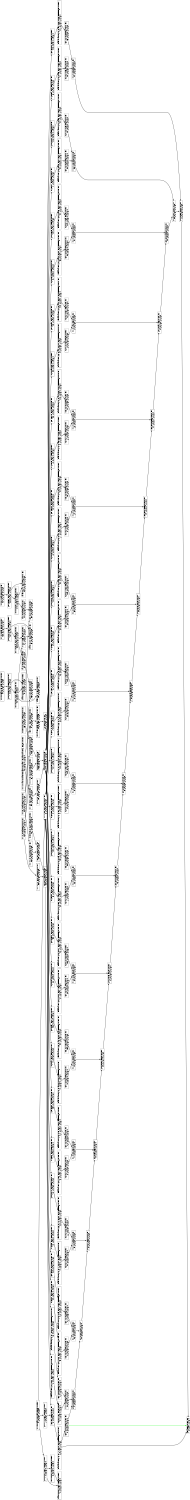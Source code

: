 digraph Region_18 {
	graph [ nslimit = "1000.0",
	orientation = landscape,
		center = true,
	page = "8.5,11",
	compound=true,
	size = "10,7.5" ] ;
"Op_0" [ fontname = "Helvetica" shape = box, label = " phi tmp_cse_var_6.0396 BB=for.body32,
0, ASAP=-1, ALAP=-1"]
"Op_1" [ fontname = "Helvetica" shape = box, label = " add add241  C=0x1BB=for.body32,
1, ASAP=-1, ALAP=-1"]
"Op_2" [ fontname = "Helvetica" shape = box, label = " select .add241  C=0x0BB=for.body32,
2, ASAP=-1, ALAP=-1"]
"Op_3" [ fontname = "Helvetica" shape = box, label = " icmp cmp242  C=0x30BB=for.body32,
3, ASAP=-1, ALAP=-1"]
"Op_4" [ fontname = "Helvetica" shape = box, label = " ashr shr45  C=0x3BB=for.body32,
4, ASAP=-1, ALAP=-1"]
"Op_5" [ fontname = "Helvetica" shape = box, label = " add add46 BB=for.body32,
5, ASAP=-1, ALAP=-1"]
"Op_6" [ fontname = "Helvetica" shape = box, label = " getelementptr arrayidx47  C=0x0 C=0xffffffffBB=for.body32,
6, ASAP=-1, ALAP=-1"]
"Op_7" [ fontname = "Helvetica" shape = box, label = " store  BB=for.body32,
7, ASAP=-1, ALAP=-1"]
"Op_8" [ fontname = "Helvetica" shape = box, label = " load manupa2 BB=for.body32,
8, ASAP=-1, ALAP=-1"]
"Op_9" [ fontname = "Helvetica" shape = box, label = " add add53 BB=for.body32,
9, ASAP=-1, ALAP=-1"]
"Op_10" [ fontname = "Helvetica" shape = box, label = " add add65 BB=for.body32,
10, ASAP=-1, ALAP=-1"]
"Op_11" [ fontname = "Helvetica" shape = box, label = " add add77 BB=for.body32,
11, ASAP=-1, ALAP=-1"]
"Op_12" [ fontname = "Helvetica" shape = box, label = " add add89 BB=for.body32,
12, ASAP=-1, ALAP=-1"]
"Op_13" [ fontname = "Helvetica" shape = box, label = " add add101 BB=for.body32,
13, ASAP=-1, ALAP=-1"]
"Op_14" [ fontname = "Helvetica" shape = box, label = " add add113 BB=for.body32,
14, ASAP=-1, ALAP=-1"]
"Op_15" [ fontname = "Helvetica" shape = box, label = " add add125 BB=for.body32,
15, ASAP=-1, ALAP=-1"]
"Op_16" [ fontname = "Helvetica" shape = box, label = " add add137 BB=for.body32,
16, ASAP=-1, ALAP=-1"]
"Op_17" [ fontname = "Helvetica" shape = box, label = " add add149 BB=for.body32,
17, ASAP=-1, ALAP=-1"]
"Op_18" [ fontname = "Helvetica" shape = box, label = " add add161 BB=for.body32,
18, ASAP=-1, ALAP=-1"]
"Op_19" [ fontname = "Helvetica" shape = box, label = " add add173 BB=for.body32,
19, ASAP=-1, ALAP=-1"]
"Op_20" [ fontname = "Helvetica" shape = box, label = " add add185 BB=for.body32,
20, ASAP=-1, ALAP=-1"]
"Op_21" [ fontname = "Helvetica" shape = box, label = " add add197 BB=for.body32,
21, ASAP=-1, ALAP=-1"]
"Op_22" [ fontname = "Helvetica" shape = box, label = " add add209 BB=for.body32,
22, ASAP=-1, ALAP=-1"]
"Op_23" [ fontname = "Helvetica" shape = box, label = " add add221 BB=for.body32,
23, ASAP=-1, ALAP=-1"]
"Op_24" [ fontname = "Helvetica" shape = box, label = " add add233 BB=for.body32,
24, ASAP=-1, ALAP=-1"]
"Op_34" [ fontname = "Helvetica" shape = box, label = " or add205  C=0xdBB=for.body32,
34, ASAP=-1, ALAP=-1"]
"Op_25" [ fontname = "Helvetica" shape = box, label = " shl mul33  C=0x4BB=for.body32,
25, ASAP=-1, ALAP=-1"]
"Op_26" [ fontname = "Helvetica" shape = box, label = " or add229  C=0xfBB=for.body32,
26, ASAP=-1, ALAP=-1"]
"Op_27" [ fontname = "Helvetica" shape = box, label = " getelementptr arrayidx230  C=0x0 C=0xffffffffBB=for.body32,
27, ASAP=-1, ALAP=-1"]
"Op_28" [ fontname = "Helvetica" shape = box, label = " load manupa34 BB=for.body32,
28, ASAP=-1, ALAP=-1"]
"Op_29" [ fontname = "Helvetica" shape = box, label = " mul mul232 BB=for.body32,
29, ASAP=-1, ALAP=-1"]
"Op_30" [ fontname = "Helvetica" shape = box, label = " or add217  C=0xeBB=for.body32,
30, ASAP=-1, ALAP=-1"]
"Op_31" [ fontname = "Helvetica" shape = box, label = " getelementptr arrayidx218  C=0x0 C=0xffffffffBB=for.body32,
31, ASAP=-1, ALAP=-1"]
"Op_32" [ fontname = "Helvetica" shape = box, label = " load manupa32 BB=for.body32,
32, ASAP=-1, ALAP=-1"]
"Op_33" [ fontname = "Helvetica" shape = box, label = " mul mul220 BB=for.body32,
33, ASAP=-1, ALAP=-1"]
"Op_58" [ fontname = "Helvetica" shape = box, label = " or add133  C=0x7BB=for.body32,
58, ASAP=-1, ALAP=-1"]
"Op_59" [ fontname = "Helvetica" shape = box, label = " getelementptr arrayidx134  C=0x0 C=0xffffffffBB=for.body32,
59, ASAP=-1, ALAP=-1"]
"Op_60" [ fontname = "Helvetica" shape = box, label = " load manupa18 BB=for.body32,
60, ASAP=-1, ALAP=-1"]
"Op_35" [ fontname = "Helvetica" shape = box, label = " getelementptr arrayidx206  C=0x0 C=0xffffffffBB=for.body32,
35, ASAP=-1, ALAP=-1"]
"Op_36" [ fontname = "Helvetica" shape = box, label = " load manupa30 BB=for.body32,
36, ASAP=-1, ALAP=-1"]
"Op_37" [ fontname = "Helvetica" shape = box, label = " mul mul208 BB=for.body32,
37, ASAP=-1, ALAP=-1"]
"Op_38" [ fontname = "Helvetica" shape = box, label = " or add193  C=0xcBB=for.body32,
38, ASAP=-1, ALAP=-1"]
"Op_39" [ fontname = "Helvetica" shape = box, label = " getelementptr arrayidx194  C=0x0 C=0xffffffffBB=for.body32,
39, ASAP=-1, ALAP=-1"]
"Op_40" [ fontname = "Helvetica" shape = box, label = " load manupa28 BB=for.body32,
40, ASAP=-1, ALAP=-1"]
"Op_41" [ fontname = "Helvetica" shape = box, label = " mul mul196 BB=for.body32,
41, ASAP=-1, ALAP=-1"]
"Op_42" [ fontname = "Helvetica" shape = box, label = " or add181  C=0xbBB=for.body32,
42, ASAP=-1, ALAP=-1"]
"Op_43" [ fontname = "Helvetica" shape = box, label = " getelementptr arrayidx182  C=0x0 C=0xffffffffBB=for.body32,
43, ASAP=-1, ALAP=-1"]
"Op_44" [ fontname = "Helvetica" shape = box, label = " load manupa26 BB=for.body32,
44, ASAP=-1, ALAP=-1"]
"Op_45" [ fontname = "Helvetica" shape = box, label = " mul mul184 BB=for.body32,
45, ASAP=-1, ALAP=-1"]
"Op_46" [ fontname = "Helvetica" shape = box, label = " or add169  C=0xaBB=for.body32,
46, ASAP=-1, ALAP=-1"]
"Op_47" [ fontname = "Helvetica" shape = box, label = " getelementptr arrayidx170  C=0x0 C=0xffffffffBB=for.body32,
47, ASAP=-1, ALAP=-1"]
"Op_48" [ fontname = "Helvetica" shape = box, label = " load manupa24 BB=for.body32,
48, ASAP=-1, ALAP=-1"]
"Op_49" [ fontname = "Helvetica" shape = box, label = " mul mul172 BB=for.body32,
49, ASAP=-1, ALAP=-1"]
"Op_50" [ fontname = "Helvetica" shape = box, label = " or add157  C=0x9BB=for.body32,
50, ASAP=-1, ALAP=-1"]
"Op_51" [ fontname = "Helvetica" shape = box, label = " getelementptr arrayidx158  C=0x0 C=0xffffffffBB=for.body32,
51, ASAP=-1, ALAP=-1"]
"Op_52" [ fontname = "Helvetica" shape = box, label = " load manupa22 BB=for.body32,
52, ASAP=-1, ALAP=-1"]
"Op_53" [ fontname = "Helvetica" shape = box, label = " mul mul160 BB=for.body32,
53, ASAP=-1, ALAP=-1"]
"Op_54" [ fontname = "Helvetica" shape = box, label = " or add145  C=0x8BB=for.body32,
54, ASAP=-1, ALAP=-1"]
"Op_55" [ fontname = "Helvetica" shape = box, label = " getelementptr arrayidx146  C=0x0 C=0xffffffffBB=for.body32,
55, ASAP=-1, ALAP=-1"]
"Op_56" [ fontname = "Helvetica" shape = box, label = " load manupa20 BB=for.body32,
56, ASAP=-1, ALAP=-1"]
"Op_57" [ fontname = "Helvetica" shape = box, label = " mul mul148 BB=for.body32,
57, ASAP=-1, ALAP=-1"]
"Op_115" [ fontname = "Helvetica" shape = box, label = " add add178  C=0xbBB=for.body32,
115, ASAP=-1, ALAP=-1"]
"Op_116" [ fontname = "Helvetica" shape = box, label = " getelementptr arrayidx179  C=0x0 C=0xffffffffBB=for.body32,
116, ASAP=-1, ALAP=-1"]
"Op_117" [ fontname = "Helvetica" shape = box, label = " load manupa25 BB=for.body32,
117, ASAP=-1, ALAP=-1"]
"Op_118" [ fontname = "Helvetica" shape = box, label = " add add166  C=0xaBB=for.body32,
118, ASAP=-1, ALAP=-1"]
"Op_119" [ fontname = "Helvetica" shape = box, label = " getelementptr arrayidx167  C=0x0 C=0xffffffffBB=for.body32,
119, ASAP=-1, ALAP=-1"]
"Op_61" [ fontname = "Helvetica" shape = box, label = " mul mul136 BB=for.body32,
61, ASAP=-1, ALAP=-1"]
"Op_62" [ fontname = "Helvetica" shape = box, label = " or add121  C=0x6BB=for.body32,
62, ASAP=-1, ALAP=-1"]
"Op_63" [ fontname = "Helvetica" shape = box, label = " getelementptr arrayidx122  C=0x0 C=0xffffffffBB=for.body32,
63, ASAP=-1, ALAP=-1"]
"Op_64" [ fontname = "Helvetica" shape = box, label = " load manupa16 BB=for.body32,
64, ASAP=-1, ALAP=-1"]
"Op_65" [ fontname = "Helvetica" shape = box, label = " mul mul124 BB=for.body32,
65, ASAP=-1, ALAP=-1"]
"Op_66" [ fontname = "Helvetica" shape = box, label = " or add109  C=0x5BB=for.body32,
66, ASAP=-1, ALAP=-1"]
"Op_67" [ fontname = "Helvetica" shape = box, label = " getelementptr arrayidx110  C=0x0 C=0xffffffffBB=for.body32,
67, ASAP=-1, ALAP=-1"]
"Op_68" [ fontname = "Helvetica" shape = box, label = " load manupa14 BB=for.body32,
68, ASAP=-1, ALAP=-1"]
"Op_69" [ fontname = "Helvetica" shape = box, label = " mul mul112 BB=for.body32,
69, ASAP=-1, ALAP=-1"]
"Op_70" [ fontname = "Helvetica" shape = box, label = " or add97  C=0x4BB=for.body32,
70, ASAP=-1, ALAP=-1"]
"Op_71" [ fontname = "Helvetica" shape = box, label = " getelementptr arrayidx98  C=0x0 C=0xffffffffBB=for.body32,
71, ASAP=-1, ALAP=-1"]
"Op_72" [ fontname = "Helvetica" shape = box, label = " load manupa12 BB=for.body32,
72, ASAP=-1, ALAP=-1"]
"Op_73" [ fontname = "Helvetica" shape = box, label = " mul mul100 BB=for.body32,
73, ASAP=-1, ALAP=-1"]
"Op_74" [ fontname = "Helvetica" shape = box, label = " or add85  C=0x3BB=for.body32,
74, ASAP=-1, ALAP=-1"]
"Op_75" [ fontname = "Helvetica" shape = box, label = " getelementptr arrayidx86  C=0x0 C=0xffffffffBB=for.body32,
75, ASAP=-1, ALAP=-1"]
"Op_76" [ fontname = "Helvetica" shape = box, label = " load manupa10 BB=for.body32,
76, ASAP=-1, ALAP=-1"]
"Op_77" [ fontname = "Helvetica" shape = box, label = " mul mul88 BB=for.body32,
77, ASAP=-1, ALAP=-1"]
"Op_78" [ fontname = "Helvetica" shape = box, label = " or add73  C=0x2BB=for.body32,
78, ASAP=-1, ALAP=-1"]
"Op_79" [ fontname = "Helvetica" shape = box, label = " getelementptr arrayidx74  C=0x0 C=0xffffffffBB=for.body32,
79, ASAP=-1, ALAP=-1"]
"Op_80" [ fontname = "Helvetica" shape = box, label = " load manupa8 BB=for.body32,
80, ASAP=-1, ALAP=-1"]
"Op_81" [ fontname = "Helvetica" shape = box, label = " mul mul76 BB=for.body32,
81, ASAP=-1, ALAP=-1"]
"Op_82" [ fontname = "Helvetica" shape = box, label = " or add61  C=0x1BB=for.body32,
82, ASAP=-1, ALAP=-1"]
"Op_83" [ fontname = "Helvetica" shape = box, label = " getelementptr arrayidx62  C=0x0 C=0xffffffffBB=for.body32,
83, ASAP=-1, ALAP=-1"]
"Op_84" [ fontname = "Helvetica" shape = box, label = " load manupa6 BB=for.body32,
84, ASAP=-1, ALAP=-1"]
"Op_85" [ fontname = "Helvetica" shape = box, label = " mul mul64 BB=for.body32,
85, ASAP=-1, ALAP=-1"]
"Op_86" [ fontname = "Helvetica" shape = box, label = " getelementptr arrayidx50  C=0x0 C=0xffffffffBB=for.body32,
86, ASAP=-1, ALAP=-1"]
"Op_87" [ fontname = "Helvetica" shape = box, label = " load manupa4 BB=for.body32,
87, ASAP=-1, ALAP=-1"]
"Op_88" [ fontname = "Helvetica" shape = box, label = " mul mul52 BB=for.body32,
88, ASAP=-1, ALAP=-1"]
"Op_89" [ fontname = "Helvetica" shape = box, label = " phi tmp_cse_var_5.0395 BB=for.body32,
89, ASAP=-1, ALAP=-1"]
"Op_90" [ fontname = "Helvetica" shape = box, label = " add add256  C=0x1BB=for.body32,
90, ASAP=-1, ALAP=-1"]
"Op_91" [ fontname = "Helvetica" shape = box, label = " select .add256  C=0x0BB=for.body32,
91, ASAP=-1, ALAP=-1"]
"Op_92" [ fontname = "Helvetica" shape = box, label = " icmp cmp257  C=0xf0BB=for.body32,
92, ASAP=-1, ALAP=-1"]
"Op_93" [ fontname = "Helvetica" shape = box, label = " select .i_48.1  C=0x0BB=for.body32,
93, ASAP=-1, ALAP=-1"]
"Op_94" [ fontname = "Helvetica" shape = box, label = " or manupa35 BB=for.body32,
94, ASAP=-1, ALAP=-1"]
"Op_95" [ fontname = "Helvetica" shape = box, label = " select .c48.1  C=0x0BB=for.body32,
95, ASAP=-1, ALAP=-1"]
"Op_96" [ fontname = "Helvetica" shape = box, label = " phi w_inner_h_fused_oc_fused_rh_fused_rw_outer_fused.0394 BB=for.body32,
96, ASAP=-1, ALAP=-1"]
"Op_97" [ fontname = "Helvetica" shape = box, label = " add inc264  C=0x1BB=for.body32,
97, ASAP=-1, ALAP=-1"]
"Op_98" [ fontname = "Helvetica" shape = box, label = " icmp exitcond398  C=0x2c10BB=for.body32,
98, ASAP=-1, ALAP=-1"]
"Op_99" [ fontname = "Helvetica" shape = box, label = " br  BB=for.body32,
99, ASAP=-1, ALAP=-1"]
"Op_100" [ fontname = "Helvetica" shape = box, label = " shl and  C=0x4BB=for.body32,
100, ASAP=-1, ALAP=-1"]
"Op_101" [ fontname = "Helvetica" shape = box, label = " and mul37  C=0x70BB=for.body32,
101, ASAP=-1, ALAP=-1"]
"Op_102" [ fontname = "Helvetica" shape = box, label = " add add39 BB=for.body32,
102, ASAP=-1, ALAP=-1"]
"Op_103" [ fontname = "Helvetica" shape = box, label = " add add226  C=0xfBB=for.body32,
103, ASAP=-1, ALAP=-1"]
"Op_104" [ fontname = "Helvetica" shape = box, label = " getelementptr arrayidx227  C=0x0 C=0xffffffffBB=for.body32,
104, ASAP=-1, ALAP=-1"]
"Op_105" [ fontname = "Helvetica" shape = box, label = " load manupa33 BB=for.body32,
105, ASAP=-1, ALAP=-1"]
"Op_106" [ fontname = "Helvetica" shape = box, label = " add add214  C=0xeBB=for.body32,
106, ASAP=-1, ALAP=-1"]
"Op_107" [ fontname = "Helvetica" shape = box, label = " getelementptr arrayidx215  C=0x0 C=0xffffffffBB=for.body32,
107, ASAP=-1, ALAP=-1"]
"Op_108" [ fontname = "Helvetica" shape = box, label = " load manupa31 BB=for.body32,
108, ASAP=-1, ALAP=-1"]
"Op_109" [ fontname = "Helvetica" shape = box, label = " add add202  C=0xdBB=for.body32,
109, ASAP=-1, ALAP=-1"]
"Op_110" [ fontname = "Helvetica" shape = box, label = " getelementptr arrayidx203  C=0x0 C=0xffffffffBB=for.body32,
110, ASAP=-1, ALAP=-1"]
"Op_111" [ fontname = "Helvetica" shape = box, label = " load manupa29 BB=for.body32,
111, ASAP=-1, ALAP=-1"]
"Op_112" [ fontname = "Helvetica" shape = box, label = " add add190  C=0xcBB=for.body32,
112, ASAP=-1, ALAP=-1"]
"Op_113" [ fontname = "Helvetica" shape = box, label = " getelementptr arrayidx191  C=0x0 C=0xffffffffBB=for.body32,
113, ASAP=-1, ALAP=-1"]
"Op_114" [ fontname = "Helvetica" shape = box, label = " load manupa27 BB=for.body32,
114, ASAP=-1, ALAP=-1"]
"Op_120" [ fontname = "Helvetica" shape = box, label = " load manupa23 BB=for.body32,
120, ASAP=-1, ALAP=-1"]
"Op_121" [ fontname = "Helvetica" shape = box, label = " add add154  C=0x9BB=for.body32,
121, ASAP=-1, ALAP=-1"]
"Op_122" [ fontname = "Helvetica" shape = box, label = " getelementptr arrayidx155  C=0x0 C=0xffffffffBB=for.body32,
122, ASAP=-1, ALAP=-1"]
"Op_123" [ fontname = "Helvetica" shape = box, label = " load manupa21 BB=for.body32,
123, ASAP=-1, ALAP=-1"]
"Op_124" [ fontname = "Helvetica" shape = box, label = " add add142  C=0x8BB=for.body32,
124, ASAP=-1, ALAP=-1"]
"Op_125" [ fontname = "Helvetica" shape = box, label = " getelementptr arrayidx143  C=0x0 C=0xffffffffBB=for.body32,
125, ASAP=-1, ALAP=-1"]
"Op_126" [ fontname = "Helvetica" shape = box, label = " load manupa19 BB=for.body32,
126, ASAP=-1, ALAP=-1"]
"Op_127" [ fontname = "Helvetica" shape = box, label = " add add130  C=0x7BB=for.body32,
127, ASAP=-1, ALAP=-1"]
"Op_128" [ fontname = "Helvetica" shape = box, label = " getelementptr arrayidx131  C=0x0 C=0xffffffffBB=for.body32,
128, ASAP=-1, ALAP=-1"]
"Op_129" [ fontname = "Helvetica" shape = box, label = " load manupa17 BB=for.body32,
129, ASAP=-1, ALAP=-1"]
"Op_130" [ fontname = "Helvetica" shape = box, label = " add add118  C=0x6BB=for.body32,
130, ASAP=-1, ALAP=-1"]
"Op_131" [ fontname = "Helvetica" shape = box, label = " getelementptr arrayidx119  C=0x0 C=0xffffffffBB=for.body32,
131, ASAP=-1, ALAP=-1"]
"Op_132" [ fontname = "Helvetica" shape = box, label = " load manupa15 BB=for.body32,
132, ASAP=-1, ALAP=-1"]
"Op_133" [ fontname = "Helvetica" shape = box, label = " add add106  C=0x5BB=for.body32,
133, ASAP=-1, ALAP=-1"]
"Op_134" [ fontname = "Helvetica" shape = box, label = " getelementptr arrayidx107  C=0x0 C=0xffffffffBB=for.body32,
134, ASAP=-1, ALAP=-1"]
"Op_135" [ fontname = "Helvetica" shape = box, label = " load manupa13 BB=for.body32,
135, ASAP=-1, ALAP=-1"]
"Op_136" [ fontname = "Helvetica" shape = box, label = " add add94  C=0x4BB=for.body32,
136, ASAP=-1, ALAP=-1"]
"Op_137" [ fontname = "Helvetica" shape = box, label = " getelementptr arrayidx95  C=0x0 C=0xffffffffBB=for.body32,
137, ASAP=-1, ALAP=-1"]
"Op_138" [ fontname = "Helvetica" shape = box, label = " load manupa11 BB=for.body32,
138, ASAP=-1, ALAP=-1"]
"Op_139" [ fontname = "Helvetica" shape = box, label = " add add82  C=0x3BB=for.body32,
139, ASAP=-1, ALAP=-1"]
"Op_140" [ fontname = "Helvetica" shape = box, label = " getelementptr arrayidx83  C=0x0 C=0xffffffffBB=for.body32,
140, ASAP=-1, ALAP=-1"]
"Op_141" [ fontname = "Helvetica" shape = box, label = " load manupa9 BB=for.body32,
141, ASAP=-1, ALAP=-1"]
"Op_142" [ fontname = "Helvetica" shape = box, label = " add add70  C=0x2BB=for.body32,
142, ASAP=-1, ALAP=-1"]
"Op_143" [ fontname = "Helvetica" shape = box, label = " getelementptr arrayidx71  C=0x0 C=0xffffffffBB=for.body32,
143, ASAP=-1, ALAP=-1"]
"Op_144" [ fontname = "Helvetica" shape = box, label = " load manupa7 BB=for.body32,
144, ASAP=-1, ALAP=-1"]
"Op_145" [ fontname = "Helvetica" shape = box, label = " add add58  C=0x1BB=for.body32,
145, ASAP=-1, ALAP=-1"]
"Op_146" [ fontname = "Helvetica" shape = box, label = " getelementptr arrayidx59  C=0x0 C=0xffffffffBB=for.body32,
146, ASAP=-1, ALAP=-1"]
"Op_147" [ fontname = "Helvetica" shape = box, label = " load manupa5 BB=for.body32,
147, ASAP=-1, ALAP=-1"]
"Op_148" [ fontname = "Helvetica" shape = box, label = " getelementptr arrayidx48  C=0x0 C=0xffffffffBB=for.body32,
148, ASAP=-1, ALAP=-1"]
"Op_149" [ fontname = "Helvetica" shape = box, label = " load manupa3 BB=for.body32,
149, ASAP=-1, ALAP=-1"]
"Op_150" [ fontname = "Helvetica" shape = box, label = " phi i_48.0393 BB=for.body32,
150, ASAP=-1, ALAP=-1"]
"Op_151" [ fontname = "Helvetica" shape = box, label = " add i_48.1 BB=for.body32,
151, ASAP=-1, ALAP=-1"]
"Op_152" [ fontname = "Helvetica" shape = box, label = " mul mul40  C=0x468BB=for.body32,
152, ASAP=-1, ALAP=-1"]
"Op_153" [ fontname = "Helvetica" shape = box, label = " add add44 BB=for.body32,
153, ASAP=-1, ALAP=-1"]
"Op_154" [ fontname = "Helvetica" shape = box, label = " mul mul34  C=0x13bBB=for.body32,
154, ASAP=-1, ALAP=-1"]
"Op_155" [ fontname = "Helvetica" shape = box, label = " add add38 BB=for.body32,
155, ASAP=-1, ALAP=-1"]
"Op_156" [ fontname = "Helvetica" shape = box, label = " phi c48.0392 BB=for.body32,
156, ASAP=-1, ALAP=-1"]
"Op_157" [ fontname = "Helvetica" shape = box, label = " add add248  C=0x1BB=for.body32,
157, ASAP=-1, ALAP=-1"]
"Op_158" [ fontname = "Helvetica" shape = box, label = " icmp cmp249  C=0x30BB=for.body32,
158, ASAP=-1, ALAP=-1"]
"Op_159" [ fontname = "Helvetica" shape = box, label = " zext inc252 BB=for.body32,
159, ASAP=-1, ALAP=-1"]
"Op_160" [ fontname = "Helvetica" shape = box, label = " phi i_240.0391 BB=for.body32,
160, ASAP=-1, ALAP=-1"]
"Op_161" [ fontname = "Helvetica" shape = box, label = " add i_240.1 BB=for.body32,
161, ASAP=-1, ALAP=-1"]
"Op_162" [ fontname = "Helvetica" shape = box, label = " mul mul43  C=0x6BB=for.body32,
162, ASAP=-1, ALAP=-1"]
"Op_163" [ fontname = "Helvetica" shape = box, label = " add add42 BB=for.body32,
163, ASAP=-1, ALAP=-1"]
"Op_164" [ fontname = "Helvetica" shape = box, label = " OutLoopLOAD C=0x-1BB=for.body32,
164, ASAP=-1, ALAP=-1"]
"Op_165" [ fontname = "Helvetica" shape = box, label = " add add36 BB=for.body32,
165, ASAP=-1, ALAP=-1"]
"Op_166" [ fontname = "Helvetica" shape = box, label = " OutLoopLOAD C=0x-1BB=for.body32,
166, ASAP=-1, ALAP=-1"]
"Op_167" [ fontname = "Helvetica" shape = box, label = " phi c240.0390 BB=for.body32,
167, ASAP=-1, ALAP=-1"]
"Op_168" [ fontname = "Helvetica" shape = box, label = " add add236  C=0x1BB=for.body32,
168, ASAP=-1, ALAP=-1"]
"Op_169" [ fontname = "Helvetica" shape = box, label = " select c240.1  C=0x0BB=for.body32,
169, ASAP=-1, ALAP=-1"]
"Op_170" [ fontname = "Helvetica" shape = box, label = " icmp cmp237  C=0xf0BB=for.body32,
170, ASAP=-1, ALAP=-1"]
"Op_171" [ fontname = "Helvetica" shape = box, label = " zext inc239 BB=for.body32,
171, ASAP=-1, ALAP=-1"]
"Op_0" -> "Op_1" [style = bold, color = black];
"Op_0" -> "Op_4" [style = bold, color = black];
"Op_0" -> "Op_25" [style = bold, color = black];
"Op_1" -> "Op_2" [style = bold, color = black];
"Op_1" -> "Op_3" [style = bold, color = black];
"Op_3" -> "Op_2" [style = bold, color = black];
"Op_4" -> "Op_5" [style = bold, color = black];
"Op_5" -> "Op_6" [style = bold, color = black];
"Op_6" -> "Op_7" [style = bold, color = black];
"Op_6" -> "Op_8" [style = bold, color = black];
"Op_8" -> "Op_9" [style = bold, color = black];
"Op_8" -> "Op_7"[style = bold, color = green];
"Op_9" -> "Op_10" [style = bold, color = black];
"Op_10" -> "Op_11" [style = bold, color = black];
"Op_11" -> "Op_12" [style = bold, color = black];
"Op_12" -> "Op_13" [style = bold, color = black];
"Op_13" -> "Op_14" [style = bold, color = black];
"Op_14" -> "Op_15" [style = bold, color = black];
"Op_15" -> "Op_16" [style = bold, color = black];
"Op_16" -> "Op_17" [style = bold, color = black];
"Op_17" -> "Op_18" [style = bold, color = black];
"Op_18" -> "Op_19" [style = bold, color = black];
"Op_19" -> "Op_20" [style = bold, color = black];
"Op_20" -> "Op_21" [style = bold, color = black];
"Op_21" -> "Op_22" [style = bold, color = black];
"Op_22" -> "Op_23" [style = bold, color = black];
"Op_23" -> "Op_24" [style = bold, color = black];
"Op_24" -> "Op_7" [style = bold, color = black];
"Op_25" -> "Op_26" [style = bold, color = black];
"Op_25" -> "Op_30" [style = bold, color = black];
"Op_25" -> "Op_34" [style = bold, color = black];
"Op_25" -> "Op_38" [style = bold, color = black];
"Op_25" -> "Op_42" [style = bold, color = black];
"Op_25" -> "Op_46" [style = bold, color = black];
"Op_25" -> "Op_50" [style = bold, color = black];
"Op_25" -> "Op_54" [style = bold, color = black];
"Op_25" -> "Op_58" [style = bold, color = black];
"Op_25" -> "Op_62" [style = bold, color = black];
"Op_25" -> "Op_66" [style = bold, color = black];
"Op_25" -> "Op_70" [style = bold, color = black];
"Op_25" -> "Op_74" [style = bold, color = black];
"Op_25" -> "Op_78" [style = bold, color = black];
"Op_25" -> "Op_82" [style = bold, color = black];
"Op_25" -> "Op_86" [style = bold, color = black];
"Op_26" -> "Op_27" [style = bold, color = black];
"Op_27" -> "Op_28" [style = bold, color = black];
"Op_28" -> "Op_29" [style = bold, color = black];
"Op_29" -> "Op_24" [style = bold, color = black];
"Op_30" -> "Op_31" [style = bold, color = black];
"Op_31" -> "Op_32" [style = bold, color = black];
"Op_32" -> "Op_33" [style = bold, color = black];
"Op_33" -> "Op_23" [style = bold, color = black];
"Op_34" -> "Op_35" [style = bold, color = black];
"Op_35" -> "Op_36" [style = bold, color = black];
"Op_36" -> "Op_37" [style = bold, color = black];
"Op_37" -> "Op_22" [style = bold, color = black];
"Op_38" -> "Op_39" [style = bold, color = black];
"Op_39" -> "Op_40" [style = bold, color = black];
"Op_40" -> "Op_41" [style = bold, color = black];
"Op_41" -> "Op_21" [style = bold, color = black];
"Op_42" -> "Op_43" [style = bold, color = black];
"Op_43" -> "Op_44" [style = bold, color = black];
"Op_44" -> "Op_45" [style = bold, color = black];
"Op_45" -> "Op_20" [style = bold, color = black];
"Op_46" -> "Op_47" [style = bold, color = black];
"Op_47" -> "Op_48" [style = bold, color = black];
"Op_48" -> "Op_49" [style = bold, color = black];
"Op_49" -> "Op_19" [style = bold, color = black];
"Op_50" -> "Op_51" [style = bold, color = black];
"Op_51" -> "Op_52" [style = bold, color = black];
"Op_52" -> "Op_53" [style = bold, color = black];
"Op_53" -> "Op_18" [style = bold, color = black];
"Op_54" -> "Op_55" [style = bold, color = black];
"Op_55" -> "Op_56" [style = bold, color = black];
"Op_56" -> "Op_57" [style = bold, color = black];
"Op_57" -> "Op_17" [style = bold, color = black];
"Op_58" -> "Op_59" [style = bold, color = black];
"Op_59" -> "Op_60" [style = bold, color = black];
"Op_60" -> "Op_61" [style = bold, color = black];
"Op_61" -> "Op_16" [style = bold, color = black];
"Op_62" -> "Op_63" [style = bold, color = black];
"Op_63" -> "Op_64" [style = bold, color = black];
"Op_64" -> "Op_65" [style = bold, color = black];
"Op_65" -> "Op_15" [style = bold, color = black];
"Op_66" -> "Op_67" [style = bold, color = black];
"Op_67" -> "Op_68" [style = bold, color = black];
"Op_68" -> "Op_69" [style = bold, color = black];
"Op_69" -> "Op_14" [style = bold, color = black];
"Op_70" -> "Op_71" [style = bold, color = black];
"Op_71" -> "Op_72" [style = bold, color = black];
"Op_72" -> "Op_73" [style = bold, color = black];
"Op_73" -> "Op_13" [style = bold, color = black];
"Op_74" -> "Op_75" [style = bold, color = black];
"Op_75" -> "Op_76" [style = bold, color = black];
"Op_76" -> "Op_77" [style = bold, color = black];
"Op_77" -> "Op_12" [style = bold, color = black];
"Op_78" -> "Op_79" [style = bold, color = black];
"Op_79" -> "Op_80" [style = bold, color = black];
"Op_80" -> "Op_81" [style = bold, color = black];
"Op_81" -> "Op_11" [style = bold, color = black];
"Op_82" -> "Op_83" [style = bold, color = black];
"Op_83" -> "Op_84" [style = bold, color = black];
"Op_84" -> "Op_85" [style = bold, color = black];
"Op_85" -> "Op_10" [style = bold, color = black];
"Op_86" -> "Op_87" [style = bold, color = black];
"Op_87" -> "Op_88" [style = bold, color = black];
"Op_88" -> "Op_9" [style = bold, color = black];
"Op_89" -> "Op_90" [style = bold, color = black];
"Op_90" -> "Op_91" [style = bold, color = black];
"Op_90" -> "Op_92" [style = bold, color = black];
"Op_92" -> "Op_91" [style = bold, color = black];
"Op_92" -> "Op_93" [style = bold, color = black];
"Op_92" -> "Op_94" [style = bold, color = black];
"Op_94" -> "Op_95" [style = bold, color = black];
"Op_96" -> "Op_97" [style = bold, color = black];
"Op_96" -> "Op_100" [style = bold, color = black];
"Op_97" -> "Op_98" [style = bold, color = black];
"Op_98" -> "Op_99" [style = bold, color = black];
"Op_100" -> "Op_101" [style = bold, color = black];
"Op_101" -> "Op_102" [style = bold, color = black];
"Op_102" -> "Op_103" [style = bold, color = black];
"Op_102" -> "Op_106" [style = bold, color = black];
"Op_102" -> "Op_109" [style = bold, color = black];
"Op_102" -> "Op_112" [style = bold, color = black];
"Op_102" -> "Op_115" [style = bold, color = black];
"Op_102" -> "Op_118" [style = bold, color = black];
"Op_102" -> "Op_121" [style = bold, color = black];
"Op_102" -> "Op_124" [style = bold, color = black];
"Op_102" -> "Op_127" [style = bold, color = black];
"Op_102" -> "Op_130" [style = bold, color = black];
"Op_102" -> "Op_133" [style = bold, color = black];
"Op_102" -> "Op_136" [style = bold, color = black];
"Op_102" -> "Op_139" [style = bold, color = black];
"Op_102" -> "Op_142" [style = bold, color = black];
"Op_102" -> "Op_145" [style = bold, color = black];
"Op_102" -> "Op_148" [style = bold, color = black];
"Op_103" -> "Op_104" [style = bold, color = black];
"Op_104" -> "Op_105" [style = bold, color = black];
"Op_105" -> "Op_29" [style = bold, color = black];
"Op_106" -> "Op_107" [style = bold, color = black];
"Op_107" -> "Op_108" [style = bold, color = black];
"Op_108" -> "Op_33" [style = bold, color = black];
"Op_109" -> "Op_110" [style = bold, color = black];
"Op_110" -> "Op_111" [style = bold, color = black];
"Op_111" -> "Op_37" [style = bold, color = black];
"Op_112" -> "Op_113" [style = bold, color = black];
"Op_113" -> "Op_114" [style = bold, color = black];
"Op_114" -> "Op_41" [style = bold, color = black];
"Op_115" -> "Op_116" [style = bold, color = black];
"Op_116" -> "Op_117" [style = bold, color = black];
"Op_117" -> "Op_45" [style = bold, color = black];
"Op_118" -> "Op_119" [style = bold, color = black];
"Op_119" -> "Op_120" [style = bold, color = black];
"Op_120" -> "Op_49" [style = bold, color = black];
"Op_121" -> "Op_122" [style = bold, color = black];
"Op_122" -> "Op_123" [style = bold, color = black];
"Op_123" -> "Op_53" [style = bold, color = black];
"Op_124" -> "Op_125" [style = bold, color = black];
"Op_125" -> "Op_126" [style = bold, color = black];
"Op_126" -> "Op_57" [style = bold, color = black];
"Op_127" -> "Op_128" [style = bold, color = black];
"Op_128" -> "Op_129" [style = bold, color = black];
"Op_129" -> "Op_61" [style = bold, color = black];
"Op_130" -> "Op_131" [style = bold, color = black];
"Op_131" -> "Op_132" [style = bold, color = black];
"Op_132" -> "Op_65" [style = bold, color = black];
"Op_133" -> "Op_134" [style = bold, color = black];
"Op_134" -> "Op_135" [style = bold, color = black];
"Op_135" -> "Op_69" [style = bold, color = black];
"Op_136" -> "Op_137" [style = bold, color = black];
"Op_137" -> "Op_138" [style = bold, color = black];
"Op_138" -> "Op_73" [style = bold, color = black];
"Op_139" -> "Op_140" [style = bold, color = black];
"Op_140" -> "Op_141" [style = bold, color = black];
"Op_141" -> "Op_77" [style = bold, color = black];
"Op_142" -> "Op_143" [style = bold, color = black];
"Op_143" -> "Op_144" [style = bold, color = black];
"Op_144" -> "Op_81" [style = bold, color = black];
"Op_145" -> "Op_146" [style = bold, color = black];
"Op_146" -> "Op_147" [style = bold, color = black];
"Op_147" -> "Op_85" [style = bold, color = black];
"Op_148" -> "Op_149" [style = bold, color = black];
"Op_149" -> "Op_88" [style = bold, color = black];
"Op_150" -> "Op_151" [style = bold, color = black];
"Op_150" -> "Op_152" [style = bold, color = black];
"Op_150" -> "Op_154" [style = bold, color = black];
"Op_151" -> "Op_93" [style = bold, color = black];
"Op_152" -> "Op_153" [style = bold, color = black];
"Op_153" -> "Op_5" [style = bold, color = black];
"Op_154" -> "Op_155" [style = bold, color = black];
"Op_155" -> "Op_102" [style = bold, color = black];
"Op_156" -> "Op_157" [style = bold, color = black];
"Op_157" -> "Op_95" [style = bold, color = black];
"Op_157" -> "Op_158" [style = bold, color = black];
"Op_158" -> "Op_94" [style = bold, color = black];
"Op_158" -> "Op_159" [style = bold, color = black];
"Op_159" -> "Op_151" [style = bold, color = black];
"Op_160" -> "Op_161" [style = bold, color = black];
"Op_160" -> "Op_162" [style = bold, color = black];
"Op_160" -> "Op_165" [style = bold, color = black];
"Op_162" -> "Op_163" [style = bold, color = black];
"Op_163" -> "Op_153" [style = bold, color = black];
"Op_164" -> "Op_163" [style = bold, color = black];
"Op_165" -> "Op_155" [style = bold, color = black];
"Op_166" -> "Op_165" [style = bold, color = black];
"Op_167" -> "Op_168" [style = bold, color = black];
"Op_168" -> "Op_169" [style = bold, color = black];
"Op_168" -> "Op_170" [style = bold, color = black];
"Op_170" -> "Op_171" [style = bold, color = black];
"Op_170" -> "Op_169" [style = bold, color = black];
"Op_171" -> "Op_161" [style = bold, color = black];
}
